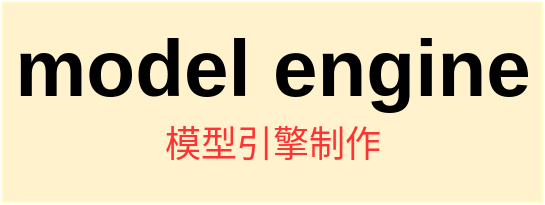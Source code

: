 <mxfile version="17.4.0" type="github">
  <diagram id="m1hJWEKIUiIPNmOxuzZK" name="第 1 页">
    <mxGraphModel dx="1038" dy="556" grid="1" gridSize="10" guides="1" tooltips="1" connect="1" arrows="1" fold="1" page="1" pageScale="1" pageWidth="827" pageHeight="1169" math="0" shadow="0">
      <root>
        <mxCell id="0" />
        <mxCell id="1" parent="0" />
        <mxCell id="Gr5L5JMq0tkzET4MIltc-3" value="" style="rounded=0;whiteSpace=wrap;html=1;labelBackgroundColor=#FFFFCC;fontFamily=Courier New;fontSize=31;fontColor=none;fillColor=#FFF2CC;gradientColor=none;labelBorderColor=#FFFFCC;strokeColor=#FFFFCC;" parent="1" vertex="1">
          <mxGeometry x="260" y="220" width="270" height="100" as="geometry" />
        </mxCell>
        <mxCell id="Gr5L5JMq0tkzET4MIltc-1" value="&lt;font&gt;&lt;font style=&quot;font-size: 40px&quot; face=&quot;Helvetica&quot;&gt;model engine&lt;/font&gt;&lt;br&gt;&lt;/font&gt;&lt;span style=&quot;font-weight: normal&quot;&gt;&lt;font color=&quot;#ff3333&quot; size=&quot;1&quot;&gt;&lt;sup style=&quot;font-size: 18px&quot;&gt;模型引擎制作&lt;/sup&gt;&lt;/font&gt;&lt;/span&gt;" style="text;strokeColor=none;fillColor=none;html=1;fontSize=29;fontStyle=1;verticalAlign=middle;align=center;fontFamily=Courier New;labelBackgroundColor=none;" parent="1" vertex="1">
          <mxGeometry x="260" y="220" width="270" height="100" as="geometry" />
        </mxCell>
      </root>
    </mxGraphModel>
  </diagram>
</mxfile>
